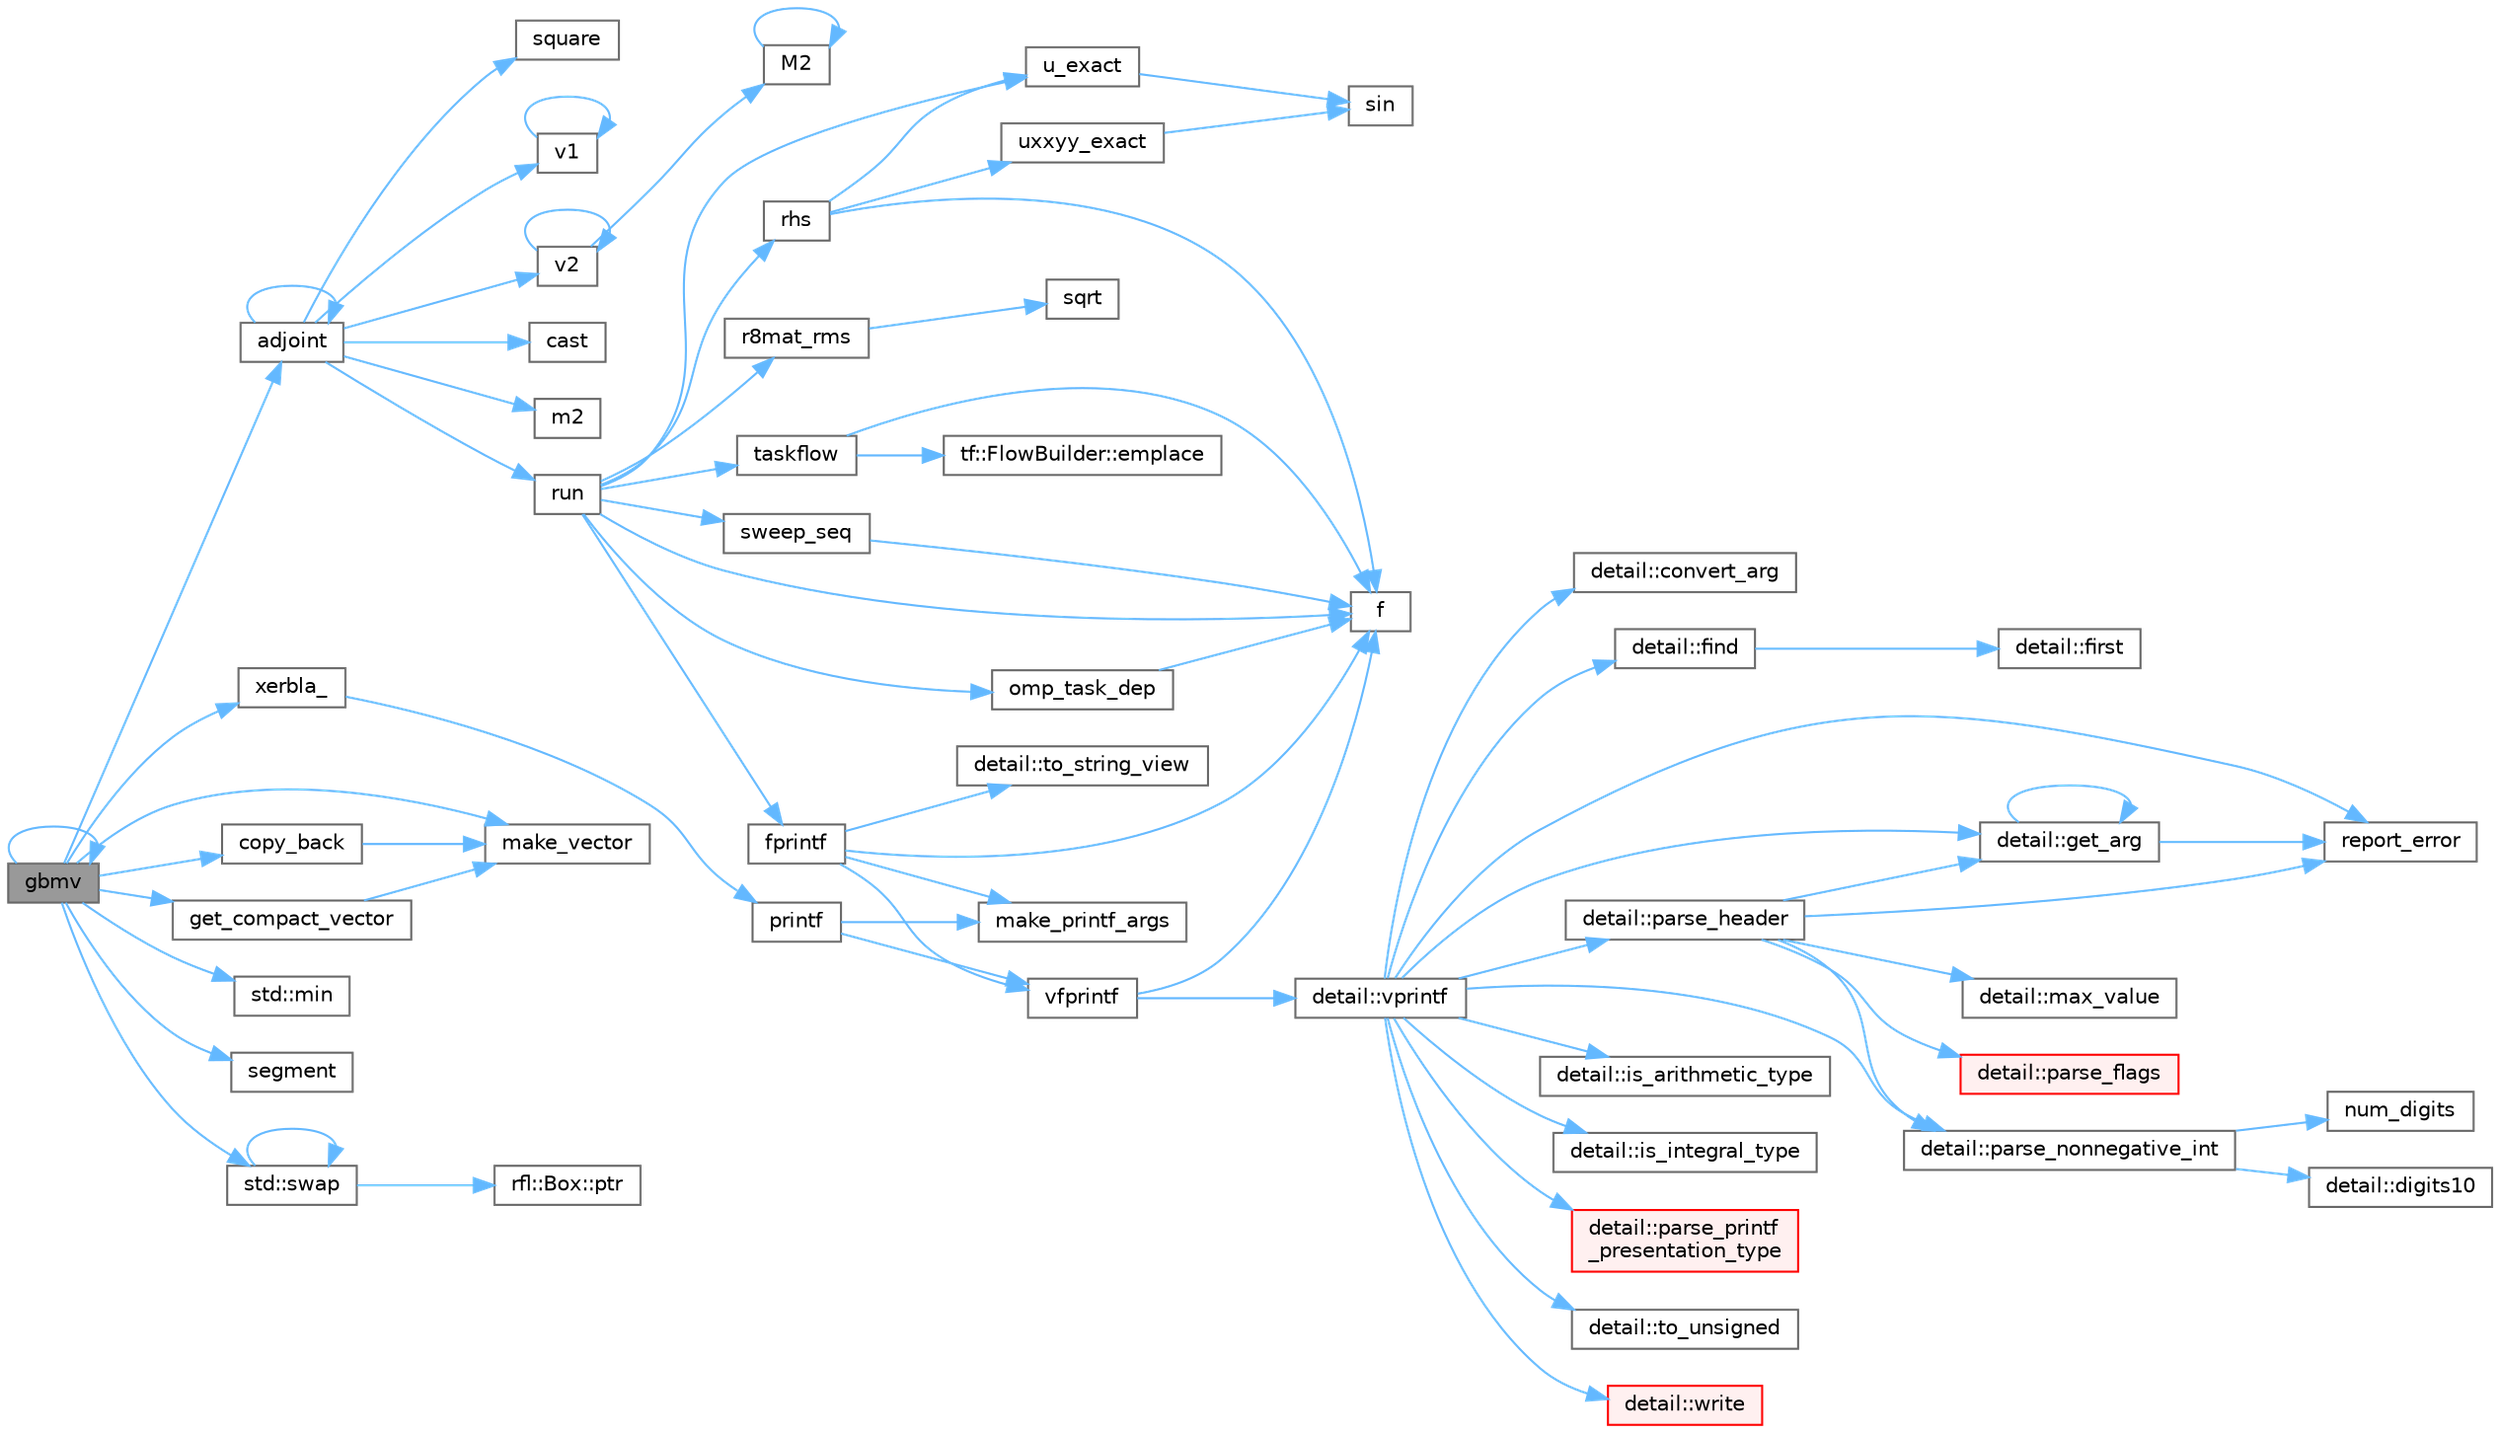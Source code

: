 digraph "gbmv"
{
 // LATEX_PDF_SIZE
  bgcolor="transparent";
  edge [fontname=Helvetica,fontsize=10,labelfontname=Helvetica,labelfontsize=10];
  node [fontname=Helvetica,fontsize=10,shape=box,height=0.2,width=0.4];
  rankdir="LR";
  Node1 [id="Node000001",label="gbmv",height=0.2,width=0.4,color="gray40", fillcolor="grey60", style="filled", fontcolor="black",tooltip=" "];
  Node1 -> Node2 [id="edge73_Node000001_Node000002",color="steelblue1",style="solid",tooltip=" "];
  Node2 [id="Node000002",label="adjoint",height=0.2,width=0.4,color="grey40", fillcolor="white", style="filled",URL="$adjoint_8cpp.html#a7333648f53414b05be9e4fd2f009fc22",tooltip=" "];
  Node2 -> Node2 [id="edge74_Node000002_Node000002",color="steelblue1",style="solid",tooltip=" "];
  Node2 -> Node3 [id="edge75_Node000002_Node000003",color="steelblue1",style="solid",tooltip=" "];
  Node3 [id="Node000003",label="cast",height=0.2,width=0.4,color="grey40", fillcolor="white", style="filled",URL="$_common_cwise_unary_ops_8h.html#aa89d007196125d10fa7d6e19811aca05",tooltip=" "];
  Node2 -> Node4 [id="edge76_Node000002_Node000004",color="steelblue1",style="solid",tooltip=" "];
  Node4 [id="Node000004",label="m2",height=0.2,width=0.4,color="grey40", fillcolor="white", style="filled",URL="$_tutorial___map__using_8cpp.html#ab3a01b595d22393ace0d30d5fa299f76",tooltip=" "];
  Node2 -> Node5 [id="edge77_Node000002_Node000005",color="steelblue1",style="solid",tooltip=" "];
  Node5 [id="Node000005",label="run",height=0.2,width=0.4,color="grey40", fillcolor="white", style="filled",URL="$poisson_8cpp.html#ae12af222b820baf64e953be588c5bbbe",tooltip=" "];
  Node5 -> Node6 [id="edge78_Node000005_Node000006",color="steelblue1",style="solid",tooltip=" "];
  Node6 [id="Node000006",label="f",height=0.2,width=0.4,color="grey40", fillcolor="white", style="filled",URL="$cxx11__tensor__map_8cpp.html#a7f507fea02198f6cb81c86640c7b1a4e",tooltip=" "];
  Node5 -> Node7 [id="edge79_Node000005_Node000007",color="steelblue1",style="solid",tooltip=" "];
  Node7 [id="Node000007",label="fprintf",height=0.2,width=0.4,color="grey40", fillcolor="white", style="filled",URL="$printf_8h.html#a9f315126362cae9675de1642105e631e",tooltip=" "];
  Node7 -> Node6 [id="edge80_Node000007_Node000006",color="steelblue1",style="solid",tooltip=" "];
  Node7 -> Node8 [id="edge81_Node000007_Node000008",color="steelblue1",style="solid",tooltip=" "];
  Node8 [id="Node000008",label="make_printf_args",height=0.2,width=0.4,color="grey40", fillcolor="white", style="filled",URL="$printf_8h.html#a27dcc0efcda04388971dbea3c875f122",tooltip=" "];
  Node7 -> Node9 [id="edge82_Node000007_Node000009",color="steelblue1",style="solid",tooltip=" "];
  Node9 [id="Node000009",label="detail::to_string_view",height=0.2,width=0.4,color="grey40", fillcolor="white", style="filled",URL="$namespacedetail.html#abeae79fa3e1eded2d8fbd56cc9f0960e",tooltip=" "];
  Node7 -> Node10 [id="edge83_Node000007_Node000010",color="steelblue1",style="solid",tooltip=" "];
  Node10 [id="Node000010",label="vfprintf",height=0.2,width=0.4,color="grey40", fillcolor="white", style="filled",URL="$printf_8h.html#abb30aad964fc771fb52cf3ad88649df2",tooltip=" "];
  Node10 -> Node6 [id="edge84_Node000010_Node000006",color="steelblue1",style="solid",tooltip=" "];
  Node10 -> Node11 [id="edge85_Node000010_Node000011",color="steelblue1",style="solid",tooltip=" "];
  Node11 [id="Node000011",label="detail::vprintf",height=0.2,width=0.4,color="grey40", fillcolor="white", style="filled",URL="$namespacedetail.html#a1c8c2218e4c822aa8f743fb9c573717f",tooltip=" "];
  Node11 -> Node12 [id="edge86_Node000011_Node000012",color="steelblue1",style="solid",tooltip=" "];
  Node12 [id="Node000012",label="detail::convert_arg",height=0.2,width=0.4,color="grey40", fillcolor="white", style="filled",URL="$namespacedetail.html#a03c11572c9a664266d6925f327dec7f3",tooltip=" "];
  Node11 -> Node13 [id="edge87_Node000011_Node000013",color="steelblue1",style="solid",tooltip=" "];
  Node13 [id="Node000013",label="detail::find",height=0.2,width=0.4,color="grey40", fillcolor="white", style="filled",URL="$namespacedetail.html#a6b71952fab3dc32f3edb2c3e9811d8d9",tooltip=" "];
  Node13 -> Node14 [id="edge88_Node000013_Node000014",color="steelblue1",style="solid",tooltip=" "];
  Node14 [id="Node000014",label="detail::first",height=0.2,width=0.4,color="grey40", fillcolor="white", style="filled",URL="$namespacedetail.html#a02319a3deb124802b88b61f85987df5e",tooltip=" "];
  Node11 -> Node15 [id="edge89_Node000011_Node000015",color="steelblue1",style="solid",tooltip=" "];
  Node15 [id="Node000015",label="detail::get_arg",height=0.2,width=0.4,color="grey40", fillcolor="white", style="filled",URL="$namespacedetail.html#a342ef250e45bd09b2ef666b6fae1c355",tooltip=" "];
  Node15 -> Node15 [id="edge90_Node000015_Node000015",color="steelblue1",style="solid",tooltip=" "];
  Node15 -> Node16 [id="edge91_Node000015_Node000016",color="steelblue1",style="solid",tooltip=" "];
  Node16 [id="Node000016",label="report_error",height=0.2,width=0.4,color="grey40", fillcolor="white", style="filled",URL="$format-inl_8h.html#a5555893692b00b61b3886349332fd01f",tooltip=" "];
  Node11 -> Node17 [id="edge92_Node000011_Node000017",color="steelblue1",style="solid",tooltip=" "];
  Node17 [id="Node000017",label="detail::is_arithmetic_type",height=0.2,width=0.4,color="grey40", fillcolor="white", style="filled",URL="$namespacedetail.html#a802c50a56a3495fdab6020b375ba1389",tooltip=" "];
  Node11 -> Node18 [id="edge93_Node000011_Node000018",color="steelblue1",style="solid",tooltip=" "];
  Node18 [id="Node000018",label="detail::is_integral_type",height=0.2,width=0.4,color="grey40", fillcolor="white", style="filled",URL="$namespacedetail.html#a2a60f8d1bee41b803f43fc42b707b5d1",tooltip=" "];
  Node11 -> Node19 [id="edge94_Node000011_Node000019",color="steelblue1",style="solid",tooltip=" "];
  Node19 [id="Node000019",label="detail::parse_header",height=0.2,width=0.4,color="grey40", fillcolor="white", style="filled",URL="$namespacedetail.html#afc9d93e58b8edb8077f8bc8eee7f4035",tooltip=" "];
  Node19 -> Node15 [id="edge95_Node000019_Node000015",color="steelblue1",style="solid",tooltip=" "];
  Node19 -> Node20 [id="edge96_Node000019_Node000020",color="steelblue1",style="solid",tooltip=" "];
  Node20 [id="Node000020",label="detail::max_value",height=0.2,width=0.4,color="grey40", fillcolor="white", style="filled",URL="$namespacedetail.html#a45c2130c44ebe54179eafcee3cda2bfb",tooltip=" "];
  Node19 -> Node21 [id="edge97_Node000019_Node000021",color="steelblue1",style="solid",tooltip=" "];
  Node21 [id="Node000021",label="detail::parse_flags",height=0.2,width=0.4,color="red", fillcolor="#FFF0F0", style="filled",URL="$namespacedetail.html#a4213daed116a37e1767881da51238261",tooltip=" "];
  Node19 -> Node28 [id="edge98_Node000019_Node000028",color="steelblue1",style="solid",tooltip=" "];
  Node28 [id="Node000028",label="detail::parse_nonnegative_int",height=0.2,width=0.4,color="grey40", fillcolor="white", style="filled",URL="$namespacedetail.html#a338caba782225e115a9902d4d0835f5f",tooltip=" "];
  Node28 -> Node29 [id="edge99_Node000028_Node000029",color="steelblue1",style="solid",tooltip=" "];
  Node29 [id="Node000029",label="detail::digits10",height=0.2,width=0.4,color="grey40", fillcolor="white", style="filled",URL="$namespacedetail.html#a3a043db05db2d07deb2d98ba2d04b4eb",tooltip=" "];
  Node28 -> Node30 [id="edge100_Node000028_Node000030",color="steelblue1",style="solid",tooltip=" "];
  Node30 [id="Node000030",label="num_digits",height=0.2,width=0.4,color="grey40", fillcolor="white", style="filled",URL="$_sequence_8c.html#aa16e8c03d098498ad9c8839cf2c48044",tooltip=" "];
  Node19 -> Node16 [id="edge101_Node000019_Node000016",color="steelblue1",style="solid",tooltip=" "];
  Node11 -> Node28 [id="edge102_Node000011_Node000028",color="steelblue1",style="solid",tooltip=" "];
  Node11 -> Node31 [id="edge103_Node000011_Node000031",color="steelblue1",style="solid",tooltip=" "];
  Node31 [id="Node000031",label="detail::parse_printf\l_presentation_type",height=0.2,width=0.4,color="red", fillcolor="#FFF0F0", style="filled",URL="$namespacedetail.html#aa2cb095169b23e3a66260ad7078f44cc",tooltip=" "];
  Node11 -> Node16 [id="edge104_Node000011_Node000016",color="steelblue1",style="solid",tooltip=" "];
  Node11 -> Node33 [id="edge105_Node000011_Node000033",color="steelblue1",style="solid",tooltip=" "];
  Node33 [id="Node000033",label="detail::to_unsigned",height=0.2,width=0.4,color="grey40", fillcolor="white", style="filled",URL="$namespacedetail.html#a4855e668246c731a97484efc329f2aac",tooltip=" "];
  Node11 -> Node34 [id="edge106_Node000011_Node000034",color="steelblue1",style="solid",tooltip=" "];
  Node34 [id="Node000034",label="detail::write",height=0.2,width=0.4,color="red", fillcolor="#FFF0F0", style="filled",URL="$namespacedetail.html#a29dacf26eedc9e3575fb57329a5ca0a3",tooltip=" "];
  Node5 -> Node38 [id="edge107_Node000005_Node000038",color="steelblue1",style="solid",tooltip=" "];
  Node38 [id="Node000038",label="omp_task_dep",height=0.2,width=0.4,color="grey40", fillcolor="white", style="filled",URL="$sandbox_2jacobi_2omp_8cpp.html#a38bf89bca3b11a9eeb57dd07cfd38630",tooltip=" "];
  Node38 -> Node6 [id="edge108_Node000038_Node000006",color="steelblue1",style="solid",tooltip=" "];
  Node5 -> Node39 [id="edge109_Node000005_Node000039",color="steelblue1",style="solid",tooltip=" "];
  Node39 [id="Node000039",label="r8mat_rms",height=0.2,width=0.4,color="grey40", fillcolor="white", style="filled",URL="$poisson_8cpp.html#a1314a15604ecb29a615e689872f32657",tooltip=" "];
  Node39 -> Node40 [id="edge110_Node000039_Node000040",color="steelblue1",style="solid",tooltip=" "];
  Node40 [id="Node000040",label="sqrt",height=0.2,width=0.4,color="grey40", fillcolor="white", style="filled",URL="$_array_cwise_unary_ops_8h.html#a656b9217a2fcb6de59dc8d1eb3079cc7",tooltip=" "];
  Node5 -> Node41 [id="edge111_Node000005_Node000041",color="steelblue1",style="solid",tooltip=" "];
  Node41 [id="Node000041",label="rhs",height=0.2,width=0.4,color="grey40", fillcolor="white", style="filled",URL="$poisson_8cpp.html#a38c677f5cc4e47bc7505aef707c1bb83",tooltip=" "];
  Node41 -> Node6 [id="edge112_Node000041_Node000006",color="steelblue1",style="solid",tooltip=" "];
  Node41 -> Node42 [id="edge113_Node000041_Node000042",color="steelblue1",style="solid",tooltip=" "];
  Node42 [id="Node000042",label="u_exact",height=0.2,width=0.4,color="grey40", fillcolor="white", style="filled",URL="$poisson_8cpp.html#a06fc16c4676f839f8de736a6791b6862",tooltip=" "];
  Node42 -> Node43 [id="edge114_Node000042_Node000043",color="steelblue1",style="solid",tooltip=" "];
  Node43 [id="Node000043",label="sin",height=0.2,width=0.4,color="grey40", fillcolor="white", style="filled",URL="$_array_cwise_unary_ops_8h.html#a9cfb0ea58bd813510a9e2db18a5e49f0",tooltip=" "];
  Node41 -> Node44 [id="edge115_Node000041_Node000044",color="steelblue1",style="solid",tooltip=" "];
  Node44 [id="Node000044",label="uxxyy_exact",height=0.2,width=0.4,color="grey40", fillcolor="white", style="filled",URL="$poisson_8cpp.html#a557a61cf12d143424a35123b14048a22",tooltip=" "];
  Node44 -> Node43 [id="edge116_Node000044_Node000043",color="steelblue1",style="solid",tooltip=" "];
  Node5 -> Node45 [id="edge117_Node000005_Node000045",color="steelblue1",style="solid",tooltip=" "];
  Node45 [id="Node000045",label="sweep_seq",height=0.2,width=0.4,color="grey40", fillcolor="white", style="filled",URL="$poisson_8hpp.html#a263e0f774ef013be333712ca3915448a",tooltip=" "];
  Node45 -> Node6 [id="edge118_Node000045_Node000006",color="steelblue1",style="solid",tooltip=" "];
  Node5 -> Node46 [id="edge119_Node000005_Node000046",color="steelblue1",style="solid",tooltip=" "];
  Node46 [id="Node000046",label="taskflow",height=0.2,width=0.4,color="grey40", fillcolor="white", style="filled",URL="$sandbox_2jacobi_2taskflow_8cpp.html#a47af48e377b7c0ac855c12acd5b69b1e",tooltip=" "];
  Node46 -> Node47 [id="edge120_Node000046_Node000047",color="steelblue1",style="solid",tooltip=" "];
  Node47 [id="Node000047",label="tf::FlowBuilder::emplace",height=0.2,width=0.4,color="grey40", fillcolor="white", style="filled",URL="$classtf_1_1_flow_builder.html#a60d7a666cab71ecfa3010b2efb0d6b57",tooltip="creates a static task"];
  Node46 -> Node6 [id="edge121_Node000046_Node000006",color="steelblue1",style="solid",tooltip=" "];
  Node5 -> Node42 [id="edge122_Node000005_Node000042",color="steelblue1",style="solid",tooltip=" "];
  Node2 -> Node48 [id="edge123_Node000002_Node000048",color="steelblue1",style="solid",tooltip=" "];
  Node48 [id="Node000048",label="square",height=0.2,width=0.4,color="grey40", fillcolor="white", style="filled",URL="$_array_cwise_unary_ops_8h.html#aa1e484838873e960b8c8ba7e066ba837",tooltip=" "];
  Node2 -> Node49 [id="edge124_Node000002_Node000049",color="steelblue1",style="solid",tooltip=" "];
  Node49 [id="Node000049",label="v1",height=0.2,width=0.4,color="grey40", fillcolor="white", style="filled",URL="$_tutorial___reshape_mat2_vec_8cpp.html#a10bd710692c91bc238f2e1da77730678",tooltip=" "];
  Node49 -> Node49 [id="edge125_Node000049_Node000049",color="steelblue1",style="solid",tooltip=" "];
  Node2 -> Node50 [id="edge126_Node000002_Node000050",color="steelblue1",style="solid",tooltip=" "];
  Node50 [id="Node000050",label="v2",height=0.2,width=0.4,color="grey40", fillcolor="white", style="filled",URL="$_tutorial___reshape_mat2_vec_8cpp.html#a3eb30a79de469336df46f4f5f0bfb84f",tooltip=" "];
  Node50 -> Node51 [id="edge127_Node000050_Node000051",color="steelblue1",style="solid",tooltip=" "];
  Node51 [id="Node000051",label="M2",height=0.2,width=0.4,color="grey40", fillcolor="white", style="filled",URL="$_tutorial___reshape_mat2_mat_8cpp.html#ae3dc3553f10a3c3e5d701dc35895d1e4",tooltip=" "];
  Node51 -> Node51 [id="edge128_Node000051_Node000051",color="steelblue1",style="solid",tooltip=" "];
  Node50 -> Node50 [id="edge129_Node000050_Node000050",color="steelblue1",style="solid",tooltip=" "];
  Node1 -> Node52 [id="edge130_Node000001_Node000052",color="steelblue1",style="solid",tooltip=" "];
  Node52 [id="Node000052",label="copy_back",height=0.2,width=0.4,color="grey40", fillcolor="white", style="filled",URL="$external_2taskflow_23rd-party_2eigen-3_83_87_2blas_2common_8h.html#ae425a0591b761ea8b6b7e35734b86da9",tooltip=" "];
  Node52 -> Node53 [id="edge131_Node000052_Node000053",color="steelblue1",style="solid",tooltip=" "];
  Node53 [id="Node000053",label="make_vector",height=0.2,width=0.4,color="grey40", fillcolor="white", style="filled",URL="$external_2taskflow_23rd-party_2eigen-3_83_87_2blas_2common_8h.html#a5271e1713820dbe05a27309a551c63a8",tooltip=" "];
  Node1 -> Node1 [id="edge132_Node000001_Node000001",color="steelblue1",style="solid",tooltip=" "];
  Node1 -> Node54 [id="edge133_Node000001_Node000054",color="steelblue1",style="solid",tooltip=" "];
  Node54 [id="Node000054",label="get_compact_vector",height=0.2,width=0.4,color="grey40", fillcolor="white", style="filled",URL="$external_2taskflow_23rd-party_2eigen-3_83_87_2blas_2common_8h.html#a46647738db769de3e702ddacc0987d15",tooltip=" "];
  Node54 -> Node53 [id="edge134_Node000054_Node000053",color="steelblue1",style="solid",tooltip=" "];
  Node1 -> Node53 [id="edge135_Node000001_Node000053",color="steelblue1",style="solid",tooltip=" "];
  Node1 -> Node55 [id="edge136_Node000001_Node000055",color="steelblue1",style="solid",tooltip=" "];
  Node55 [id="Node000055",label="std::min",height=0.2,width=0.4,color="grey40", fillcolor="white", style="filled",URL="$namespacestd.html#ac7b9885417769949d76890454b6d072e",tooltip=" "];
  Node1 -> Node56 [id="edge137_Node000001_Node000056",color="steelblue1",style="solid",tooltip=" "];
  Node56 [id="Node000056",label="segment",height=0.2,width=0.4,color="grey40", fillcolor="white", style="filled",URL="$_block_methods_8h.html#a3c8d2bfe6f857a2a270b78759487e3a8",tooltip="This is the const version of segment(Index,Index)."];
  Node1 -> Node57 [id="edge138_Node000001_Node000057",color="steelblue1",style="solid",tooltip=" "];
  Node57 [id="Node000057",label="std::swap",height=0.2,width=0.4,color="grey40", fillcolor="white", style="filled",URL="$namespacestd.html#a3acbe51b6415e9284430194bf04944e1",tooltip=" "];
  Node57 -> Node58 [id="edge139_Node000057_Node000058",color="steelblue1",style="solid",tooltip=" "];
  Node58 [id="Node000058",label="rfl::Box::ptr",height=0.2,width=0.4,color="grey40", fillcolor="white", style="filled",URL="$classrfl_1_1_box.html#a2edf048a6e6bea174db329e6ce7cf3df",tooltip="Returns the underlying unique_ptr"];
  Node57 -> Node57 [id="edge140_Node000057_Node000057",color="steelblue1",style="solid",tooltip=" "];
  Node1 -> Node59 [id="edge141_Node000001_Node000059",color="steelblue1",style="solid",tooltip=" "];
  Node59 [id="Node000059",label="xerbla_",height=0.2,width=0.4,color="grey40", fillcolor="white", style="filled",URL="$xerbla_8cpp.html#a62138258d20ba11e2039fc20f90b4e4a",tooltip=" "];
  Node59 -> Node60 [id="edge142_Node000059_Node000060",color="steelblue1",style="solid",tooltip=" "];
  Node60 [id="Node000060",label="printf",height=0.2,width=0.4,color="grey40", fillcolor="white", style="filled",URL="$printf_8h.html#aee3ed3a831f25f07e7be3919fff2203a",tooltip=" "];
  Node60 -> Node8 [id="edge143_Node000060_Node000008",color="steelblue1",style="solid",tooltip=" "];
  Node60 -> Node10 [id="edge144_Node000060_Node000010",color="steelblue1",style="solid",tooltip=" "];
}

